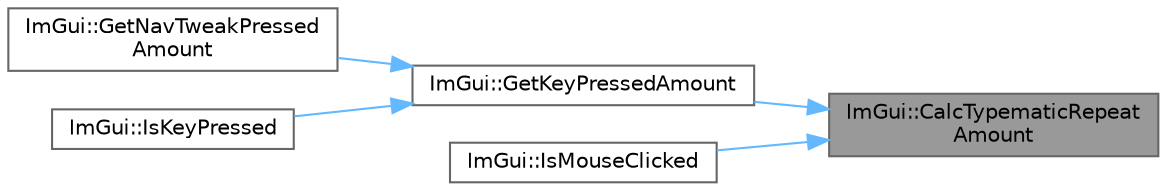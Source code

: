 digraph "ImGui::CalcTypematicRepeatAmount"
{
 // LATEX_PDF_SIZE
  bgcolor="transparent";
  edge [fontname=Helvetica,fontsize=10,labelfontname=Helvetica,labelfontsize=10];
  node [fontname=Helvetica,fontsize=10,shape=box,height=0.2,width=0.4];
  rankdir="RL";
  Node1 [id="Node000001",label="ImGui::CalcTypematicRepeat\lAmount",height=0.2,width=0.4,color="gray40", fillcolor="grey60", style="filled", fontcolor="black",tooltip=" "];
  Node1 -> Node2 [id="edge1_Node000001_Node000002",dir="back",color="steelblue1",style="solid",tooltip=" "];
  Node2 [id="Node000002",label="ImGui::GetKeyPressedAmount",height=0.2,width=0.4,color="grey40", fillcolor="white", style="filled",URL="$namespace_im_gui.html#a48359a9849c1cb2af8fb30c655cf8ff5",tooltip=" "];
  Node2 -> Node3 [id="edge2_Node000002_Node000003",dir="back",color="steelblue1",style="solid",tooltip=" "];
  Node3 [id="Node000003",label="ImGui::GetNavTweakPressed\lAmount",height=0.2,width=0.4,color="grey40", fillcolor="white", style="filled",URL="$namespace_im_gui.html#ad1982b7e2585d1e5aa2bb17976a0bd5d",tooltip=" "];
  Node2 -> Node4 [id="edge3_Node000002_Node000004",dir="back",color="steelblue1",style="solid",tooltip=" "];
  Node4 [id="Node000004",label="ImGui::IsKeyPressed",height=0.2,width=0.4,color="grey40", fillcolor="white", style="filled",URL="$namespace_im_gui.html#a34c2ae88871301f93a396113e8a46ac9",tooltip=" "];
  Node1 -> Node5 [id="edge4_Node000001_Node000005",dir="back",color="steelblue1",style="solid",tooltip=" "];
  Node5 [id="Node000005",label="ImGui::IsMouseClicked",height=0.2,width=0.4,color="grey40", fillcolor="white", style="filled",URL="$namespace_im_gui.html#a268f89a9233099f3de4e628c80863ccc",tooltip=" "];
}
